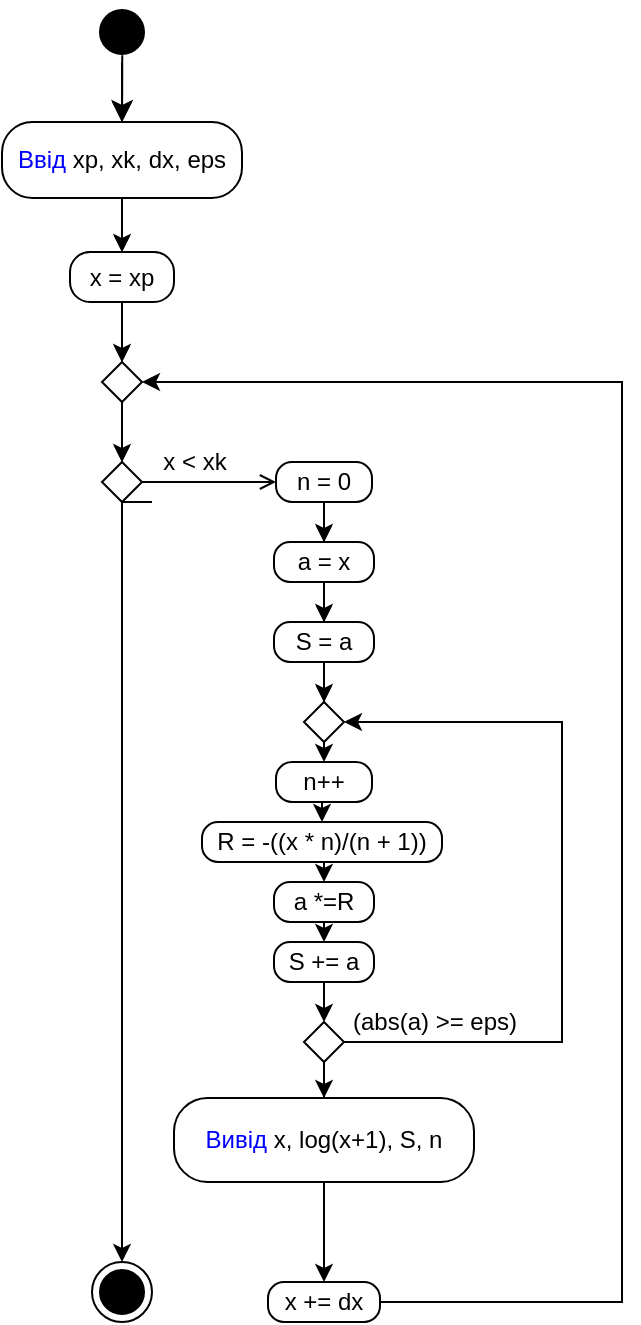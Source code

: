 <mxfile version="13.9.9" type="device"><diagram id="5ZQX5xJFbhh-oYn142EJ" name="Page-1"><mxGraphModel dx="1038" dy="607" grid="1" gridSize="10" guides="1" tooltips="1" connect="1" arrows="1" fold="1" page="1" pageScale="1" pageWidth="850" pageHeight="1100" math="0" shadow="0"><root><mxCell id="0"/><mxCell id="1" parent="0"/><mxCell id="FS0ivRGHHvD00ma9Z72W-1" value="" style="ellipse;html=1;shape=startState;fillColor=#000000;strokeColor=#000000;" vertex="1" parent="1"><mxGeometry x="55" y="10" width="30" height="30" as="geometry"/></mxCell><mxCell id="FS0ivRGHHvD00ma9Z72W-2" value="" style="edgeStyle=orthogonalEdgeStyle;html=1;verticalAlign=bottom;endArrow=open;endSize=8;strokeColor=#000000;rounded=0;" edge="1" parent="1" source="FS0ivRGHHvD00ma9Z72W-1"><mxGeometry relative="1" as="geometry"><mxPoint x="70" y="70" as="targetPoint"/></mxGeometry></mxCell><mxCell id="FS0ivRGHHvD00ma9Z72W-3" style="edgeStyle=orthogonalEdgeStyle;rounded=0;orthogonalLoop=1;jettySize=auto;html=1;entryX=0.5;entryY=0;entryDx=0;entryDy=0;endArrow=open;endFill=0;strokeColor=#000000;" edge="1" parent="1" source="FS0ivRGHHvD00ma9Z72W-4" target="FS0ivRGHHvD00ma9Z72W-11"><mxGeometry relative="1" as="geometry"/></mxCell><mxCell id="FS0ivRGHHvD00ma9Z72W-4" value="&lt;font color=&quot;#0000ff&quot;&gt;Ввід &lt;/font&gt;xp, xk, dx, eps" style="rounded=1;whiteSpace=wrap;html=1;arcSize=40;" vertex="1" parent="1"><mxGeometry x="10" y="70" width="120" height="38" as="geometry"/></mxCell><mxCell id="FS0ivRGHHvD00ma9Z72W-5" style="edgeStyle=orthogonalEdgeStyle;rounded=0;orthogonalLoop=1;jettySize=auto;html=1;entryX=0.5;entryY=0;entryDx=0;entryDy=0;strokeColor=#000000;endArrow=open;endFill=0;" edge="1" parent="1" source="FS0ivRGHHvD00ma9Z72W-6" target="FS0ivRGHHvD00ma9Z72W-9"><mxGeometry relative="1" as="geometry"/></mxCell><mxCell id="FS0ivRGHHvD00ma9Z72W-6" value="" style="rhombus;whiteSpace=wrap;html=1;strokeColor=#000000;" vertex="1" parent="1"><mxGeometry x="60" y="190" width="20" height="20" as="geometry"/></mxCell><mxCell id="FS0ivRGHHvD00ma9Z72W-7" style="edgeStyle=orthogonalEdgeStyle;rounded=0;orthogonalLoop=1;jettySize=auto;html=1;entryX=0;entryY=0.5;entryDx=0;entryDy=0;endArrow=open;endFill=0;strokeColor=#000000;" edge="1" parent="1" source="FS0ivRGHHvD00ma9Z72W-9" target="FS0ivRGHHvD00ma9Z72W-13"><mxGeometry relative="1" as="geometry"/></mxCell><mxCell id="FS0ivRGHHvD00ma9Z72W-9" value="" style="rhombus;whiteSpace=wrap;html=1;strokeColor=#000000;" vertex="1" parent="1"><mxGeometry x="60" y="240" width="20" height="20" as="geometry"/></mxCell><mxCell id="FS0ivRGHHvD00ma9Z72W-10" style="edgeStyle=orthogonalEdgeStyle;rounded=0;orthogonalLoop=1;jettySize=auto;html=1;entryX=0.5;entryY=0;entryDx=0;entryDy=0;endArrow=open;endFill=0;strokeColor=#000000;" edge="1" parent="1" source="FS0ivRGHHvD00ma9Z72W-11" target="FS0ivRGHHvD00ma9Z72W-6"><mxGeometry relative="1" as="geometry"/></mxCell><mxCell id="FS0ivRGHHvD00ma9Z72W-11" value="x = xp" style="rounded=1;whiteSpace=wrap;html=1;arcSize=40;" vertex="1" parent="1"><mxGeometry x="44" y="135" width="52" height="25" as="geometry"/></mxCell><mxCell id="FS0ivRGHHvD00ma9Z72W-12" style="edgeStyle=orthogonalEdgeStyle;rounded=0;orthogonalLoop=1;jettySize=auto;html=1;entryX=0.5;entryY=0;entryDx=0;entryDy=0;endArrow=open;endFill=0;strokeColor=#000000;" edge="1" parent="1" source="FS0ivRGHHvD00ma9Z72W-13" target="FS0ivRGHHvD00ma9Z72W-15"><mxGeometry relative="1" as="geometry"/></mxCell><mxCell id="FS0ivRGHHvD00ma9Z72W-13" value="n = 0" style="rounded=1;whiteSpace=wrap;html=1;arcSize=40;" vertex="1" parent="1"><mxGeometry x="147" y="240" width="48" height="20" as="geometry"/></mxCell><mxCell id="FS0ivRGHHvD00ma9Z72W-14" style="edgeStyle=orthogonalEdgeStyle;rounded=0;orthogonalLoop=1;jettySize=auto;html=1;entryX=0.5;entryY=0;entryDx=0;entryDy=0;endArrow=open;endFill=0;strokeColor=#000000;" edge="1" parent="1" source="FS0ivRGHHvD00ma9Z72W-15" target="FS0ivRGHHvD00ma9Z72W-18"><mxGeometry relative="1" as="geometry"/></mxCell><mxCell id="FS0ivRGHHvD00ma9Z72W-15" value="a = x" style="rounded=1;whiteSpace=wrap;html=1;arcSize=40;" vertex="1" parent="1"><mxGeometry x="146" y="280" width="50" height="20" as="geometry"/></mxCell><mxCell id="FS0ivRGHHvD00ma9Z72W-16" value="x &lt; xk" style="text;html=1;align=center;verticalAlign=middle;resizable=0;points=[];autosize=1;strokeColor=none;fillColor=none;" vertex="1" parent="1"><mxGeometry x="81" y="230" width="50" height="20" as="geometry"/></mxCell><mxCell id="FS0ivRGHHvD00ma9Z72W-17" style="edgeStyle=orthogonalEdgeStyle;rounded=0;orthogonalLoop=1;jettySize=auto;html=1;entryX=0.5;entryY=0;entryDx=0;entryDy=0;endArrow=open;endFill=0;strokeColor=#000000;" edge="1" parent="1" source="FS0ivRGHHvD00ma9Z72W-18" target="FS0ivRGHHvD00ma9Z72W-20"><mxGeometry relative="1" as="geometry"/></mxCell><mxCell id="FS0ivRGHHvD00ma9Z72W-18" value="S = a" style="rounded=1;whiteSpace=wrap;html=1;arcSize=40;" vertex="1" parent="1"><mxGeometry x="146" y="320" width="50" height="20" as="geometry"/></mxCell><mxCell id="FS0ivRGHHvD00ma9Z72W-19" style="edgeStyle=orthogonalEdgeStyle;rounded=0;orthogonalLoop=1;jettySize=auto;html=1;exitX=0.5;exitY=1;exitDx=0;exitDy=0;entryX=0.5;entryY=0;entryDx=0;entryDy=0;endArrow=classic;endFill=1;" edge="1" parent="1" source="FS0ivRGHHvD00ma9Z72W-20" target="FS0ivRGHHvD00ma9Z72W-22"><mxGeometry relative="1" as="geometry"/></mxCell><mxCell id="FS0ivRGHHvD00ma9Z72W-20" value="" style="rhombus;whiteSpace=wrap;html=1;strokeColor=#000000;" vertex="1" parent="1"><mxGeometry x="161" y="360" width="20" height="20" as="geometry"/></mxCell><mxCell id="FS0ivRGHHvD00ma9Z72W-21" style="edgeStyle=orthogonalEdgeStyle;rounded=0;orthogonalLoop=1;jettySize=auto;html=1;exitX=0.5;exitY=1;exitDx=0;exitDy=0;entryX=0.5;entryY=0;entryDx=0;entryDy=0;endArrow=classic;endFill=1;" edge="1" parent="1" source="FS0ivRGHHvD00ma9Z72W-22" target="FS0ivRGHHvD00ma9Z72W-24"><mxGeometry relative="1" as="geometry"/></mxCell><mxCell id="FS0ivRGHHvD00ma9Z72W-22" value="n++" style="rounded=1;whiteSpace=wrap;html=1;arcSize=40;" vertex="1" parent="1"><mxGeometry x="147" y="390" width="48" height="20" as="geometry"/></mxCell><mxCell id="FS0ivRGHHvD00ma9Z72W-23" style="edgeStyle=orthogonalEdgeStyle;rounded=0;orthogonalLoop=1;jettySize=auto;html=1;exitX=0.5;exitY=1;exitDx=0;exitDy=0;entryX=0.5;entryY=0;entryDx=0;entryDy=0;endArrow=classic;endFill=1;" edge="1" parent="1" source="FS0ivRGHHvD00ma9Z72W-24" target="FS0ivRGHHvD00ma9Z72W-45"><mxGeometry relative="1" as="geometry"/></mxCell><mxCell id="FS0ivRGHHvD00ma9Z72W-24" value="R = -((x * n)/(n + 1))" style="rounded=1;whiteSpace=wrap;html=1;arcSize=40;" vertex="1" parent="1"><mxGeometry x="110" y="420" width="120" height="20" as="geometry"/></mxCell><mxCell id="FS0ivRGHHvD00ma9Z72W-25" style="edgeStyle=orthogonalEdgeStyle;rounded=0;orthogonalLoop=1;jettySize=auto;html=1;exitX=0.5;exitY=1;exitDx=0;exitDy=0;entryX=0.5;entryY=0;entryDx=0;entryDy=0;endArrow=classic;endFill=1;" edge="1" parent="1" source="FS0ivRGHHvD00ma9Z72W-26" target="FS0ivRGHHvD00ma9Z72W-29"><mxGeometry relative="1" as="geometry"/></mxCell><mxCell id="FS0ivRGHHvD00ma9Z72W-26" value="S += a" style="rounded=1;whiteSpace=wrap;html=1;arcSize=40;" vertex="1" parent="1"><mxGeometry x="146" y="480" width="50" height="20" as="geometry"/></mxCell><mxCell id="FS0ivRGHHvD00ma9Z72W-28" style="edgeStyle=orthogonalEdgeStyle;rounded=0;orthogonalLoop=1;jettySize=auto;html=1;entryX=0.5;entryY=0;entryDx=0;entryDy=0;endArrow=classic;endFill=1;strokeColor=#000000;" edge="1" parent="1" source="FS0ivRGHHvD00ma9Z72W-29" target="FS0ivRGHHvD00ma9Z72W-32"><mxGeometry relative="1" as="geometry"/></mxCell><mxCell id="FS0ivRGHHvD00ma9Z72W-29" value="" style="rhombus;whiteSpace=wrap;html=1;strokeColor=#000000;" vertex="1" parent="1"><mxGeometry x="161" y="520" width="20" height="20" as="geometry"/></mxCell><mxCell id="FS0ivRGHHvD00ma9Z72W-30" value="(abs(a) &gt;= eps)" style="text;html=1;align=center;verticalAlign=middle;resizable=0;points=[];autosize=1;strokeColor=none;fillColor=none;" vertex="1" parent="1"><mxGeometry x="176" y="510" width="100" height="20" as="geometry"/></mxCell><mxCell id="FS0ivRGHHvD00ma9Z72W-49" value="" style="edgeStyle=orthogonalEdgeStyle;rounded=0;orthogonalLoop=1;jettySize=auto;html=1;" edge="1" parent="1" source="FS0ivRGHHvD00ma9Z72W-32" target="FS0ivRGHHvD00ma9Z72W-46"><mxGeometry relative="1" as="geometry"/></mxCell><mxCell id="FS0ivRGHHvD00ma9Z72W-32" value="&lt;font color=&quot;#0000ff&quot;&gt;Вивід &lt;/font&gt;x, log(x+1), S, n" style="rounded=1;whiteSpace=wrap;html=1;arcSize=40;" vertex="1" parent="1"><mxGeometry x="96" y="558" width="150" height="42" as="geometry"/></mxCell><mxCell id="FS0ivRGHHvD00ma9Z72W-33" value="" style="ellipse;html=1;shape=endState;fillColor=#000000;strokeColor=#000000;" vertex="1" parent="1"><mxGeometry x="55" y="640" width="30" height="30" as="geometry"/></mxCell><mxCell id="FS0ivRGHHvD00ma9Z72W-34" style="edgeStyle=orthogonalEdgeStyle;rounded=0;orthogonalLoop=1;jettySize=auto;html=1;entryX=0.5;entryY=0;entryDx=0;entryDy=0;endArrow=classic;endFill=1;strokeColor=#000000;" edge="1" parent="1"><mxGeometry relative="1" as="geometry"><mxPoint x="70" y="108" as="sourcePoint"/><mxPoint x="70" y="135" as="targetPoint"/></mxGeometry></mxCell><mxCell id="FS0ivRGHHvD00ma9Z72W-35" style="edgeStyle=orthogonalEdgeStyle;rounded=0;orthogonalLoop=1;jettySize=auto;html=1;entryX=1;entryY=0.5;entryDx=0;entryDy=0;endArrow=classic;endFill=1;strokeColor=#000000;exitX=1;exitY=0.5;exitDx=0;exitDy=0;" edge="1" parent="1" source="FS0ivRGHHvD00ma9Z72W-46"><mxGeometry relative="1" as="geometry"><Array as="points"><mxPoint x="320" y="660"/><mxPoint x="320" y="200"/></Array><mxPoint x="240" y="660" as="sourcePoint"/><mxPoint x="80" y="200" as="targetPoint"/></mxGeometry></mxCell><mxCell id="FS0ivRGHHvD00ma9Z72W-36" style="edgeStyle=orthogonalEdgeStyle;rounded=0;orthogonalLoop=1;jettySize=auto;html=1;entryX=1;entryY=0.5;entryDx=0;entryDy=0;endArrow=classic;endFill=1;strokeColor=#000000;" edge="1" parent="1"><mxGeometry relative="1" as="geometry"><Array as="points"><mxPoint x="290" y="530"/><mxPoint x="290" y="370"/></Array><mxPoint x="181" y="530" as="sourcePoint"/><mxPoint x="181" y="370" as="targetPoint"/></mxGeometry></mxCell><mxCell id="FS0ivRGHHvD00ma9Z72W-37" value="" style="edgeStyle=orthogonalEdgeStyle;html=1;verticalAlign=bottom;endArrow=classic;endSize=8;strokeColor=#000000;rounded=0;endFill=1;exitX=0.504;exitY=0.889;exitDx=0;exitDy=0;exitPerimeter=0;" edge="1" parent="1" source="FS0ivRGHHvD00ma9Z72W-1"><mxGeometry relative="1" as="geometry"><mxPoint x="70" y="70" as="targetPoint"/><mxPoint x="70" y="40" as="sourcePoint"/></mxGeometry></mxCell><mxCell id="FS0ivRGHHvD00ma9Z72W-38" style="edgeStyle=orthogonalEdgeStyle;rounded=0;orthogonalLoop=1;jettySize=auto;html=1;entryX=0.5;entryY=0;entryDx=0;entryDy=0;endArrow=classic;endFill=1;strokeColor=#000000;" edge="1" parent="1"><mxGeometry relative="1" as="geometry"><mxPoint x="70" y="160" as="sourcePoint"/><mxPoint x="70" y="190" as="targetPoint"/></mxGeometry></mxCell><mxCell id="FS0ivRGHHvD00ma9Z72W-39" style="edgeStyle=orthogonalEdgeStyle;rounded=0;orthogonalLoop=1;jettySize=auto;html=1;entryX=0.5;entryY=0;entryDx=0;entryDy=0;strokeColor=#000000;endArrow=classic;endFill=1;" edge="1" parent="1"><mxGeometry relative="1" as="geometry"><mxPoint x="70" y="210" as="sourcePoint"/><mxPoint x="70" y="240" as="targetPoint"/></mxGeometry></mxCell><mxCell id="FS0ivRGHHvD00ma9Z72W-40" style="edgeStyle=orthogonalEdgeStyle;rounded=0;orthogonalLoop=1;jettySize=auto;html=1;entryX=0.5;entryY=0;entryDx=0;entryDy=0;endArrow=classic;endFill=1;strokeColor=#000000;" edge="1" parent="1" target="FS0ivRGHHvD00ma9Z72W-33"><mxGeometry relative="1" as="geometry"><mxPoint x="85" y="260" as="sourcePoint"/><mxPoint x="85" y="564" as="targetPoint"/><Array as="points"><mxPoint x="70" y="260"/></Array></mxGeometry></mxCell><mxCell id="FS0ivRGHHvD00ma9Z72W-41" style="edgeStyle=orthogonalEdgeStyle;rounded=0;orthogonalLoop=1;jettySize=auto;html=1;entryX=0.5;entryY=0;entryDx=0;entryDy=0;endArrow=classic;endFill=1;strokeColor=#000000;" edge="1" parent="1"><mxGeometry relative="1" as="geometry"><mxPoint x="171" y="300" as="sourcePoint"/><mxPoint x="171" y="320" as="targetPoint"/></mxGeometry></mxCell><mxCell id="FS0ivRGHHvD00ma9Z72W-42" style="edgeStyle=orthogonalEdgeStyle;rounded=0;orthogonalLoop=1;jettySize=auto;html=1;entryX=0.5;entryY=0;entryDx=0;entryDy=0;endArrow=classic;endFill=1;strokeColor=#000000;" edge="1" parent="1"><mxGeometry relative="1" as="geometry"><mxPoint x="171" y="260" as="sourcePoint"/><mxPoint x="171" y="280" as="targetPoint"/></mxGeometry></mxCell><mxCell id="FS0ivRGHHvD00ma9Z72W-43" style="edgeStyle=orthogonalEdgeStyle;rounded=0;orthogonalLoop=1;jettySize=auto;html=1;entryX=0.5;entryY=0;entryDx=0;entryDy=0;endArrow=classic;endFill=1;strokeColor=#000000;" edge="1" parent="1"><mxGeometry relative="1" as="geometry"><mxPoint x="171" y="340" as="sourcePoint"/><mxPoint x="171" y="360" as="targetPoint"/></mxGeometry></mxCell><mxCell id="FS0ivRGHHvD00ma9Z72W-44" style="edgeStyle=orthogonalEdgeStyle;rounded=0;orthogonalLoop=1;jettySize=auto;html=1;exitX=0.5;exitY=1;exitDx=0;exitDy=0;entryX=0.5;entryY=0;entryDx=0;entryDy=0;endArrow=classic;endFill=1;" edge="1" parent="1" source="FS0ivRGHHvD00ma9Z72W-45" target="FS0ivRGHHvD00ma9Z72W-26"><mxGeometry relative="1" as="geometry"/></mxCell><mxCell id="FS0ivRGHHvD00ma9Z72W-45" value="a *=R" style="rounded=1;whiteSpace=wrap;html=1;arcSize=40;" vertex="1" parent="1"><mxGeometry x="146" y="450" width="50" height="20" as="geometry"/></mxCell><mxCell id="FS0ivRGHHvD00ma9Z72W-46" value="x += dx" style="rounded=1;whiteSpace=wrap;html=1;arcSize=40;" vertex="1" parent="1"><mxGeometry x="143" y="650" width="56" height="20" as="geometry"/></mxCell></root></mxGraphModel></diagram></mxfile>